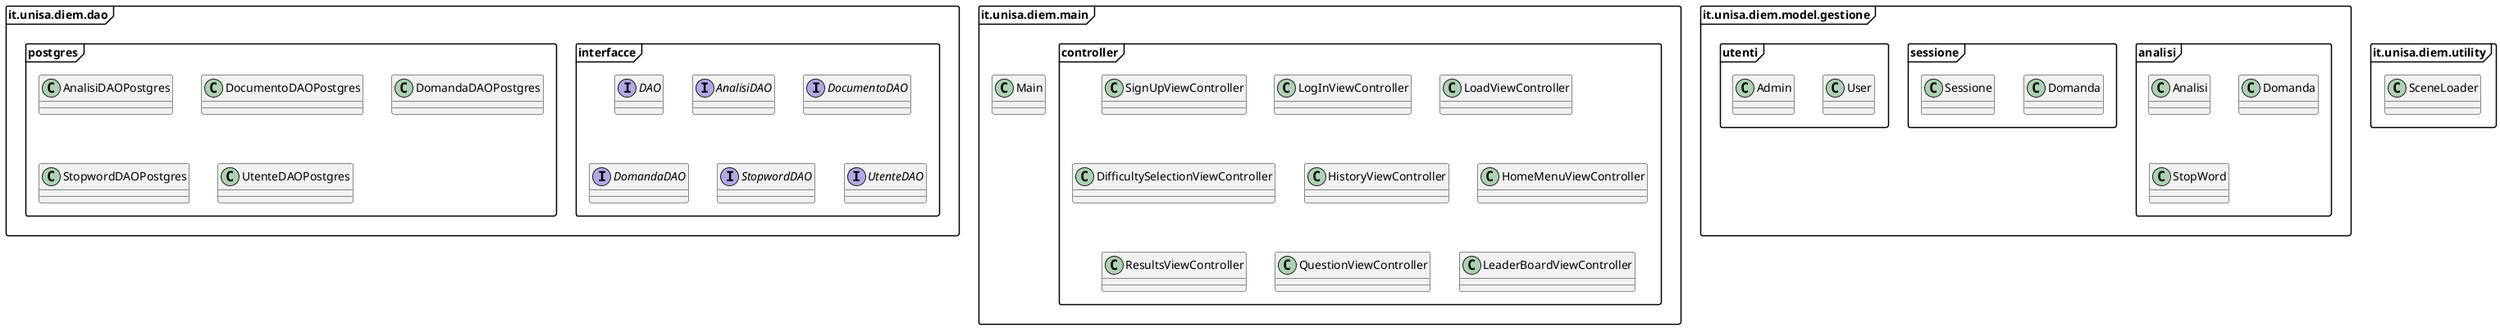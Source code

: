 @startuml
skinparam packageStyle frame
package it.unisa.diem.dao as dao{
package interfacce {
interface DAO{}
interface AnalisiDAO{}
interface DocumentoDAO{}
interface DomandaDAO{}
interface StopwordDAO{}
interface UtenteDAO{}
}
package postgres{
class AnalisiDAOPostgres{}
class DocumentoDAOPostgres{}
class DomandaDAOPostgres{}
class StopwordDAOPostgres{}
class UtenteDAOPostgres{}
}
}

package it.unisa.diem.main as main{
class Main{}
package controller{
class SignUpViewController{}
class LogInViewController{}
class LoadViewController{}
class DifficultySelectionViewController{}
class HistoryViewController{}
class HomeMenuViewController{}
class ResultsViewController{}
class QuestionViewController{}
class LeaderBoardViewController{}
}
}
package it.unisa.diem.model.gestione as gestione{
package analisi{
class Analisi{}
class Domanda{}
class StopWord{}
}
package sessione{
class Domanda{}
class Sessione{}
}
package utenti{
class User{}
class Admin{}
}
}

package it.unisa.diem.utility as utility{
class SceneLoader{}
}
@enduml